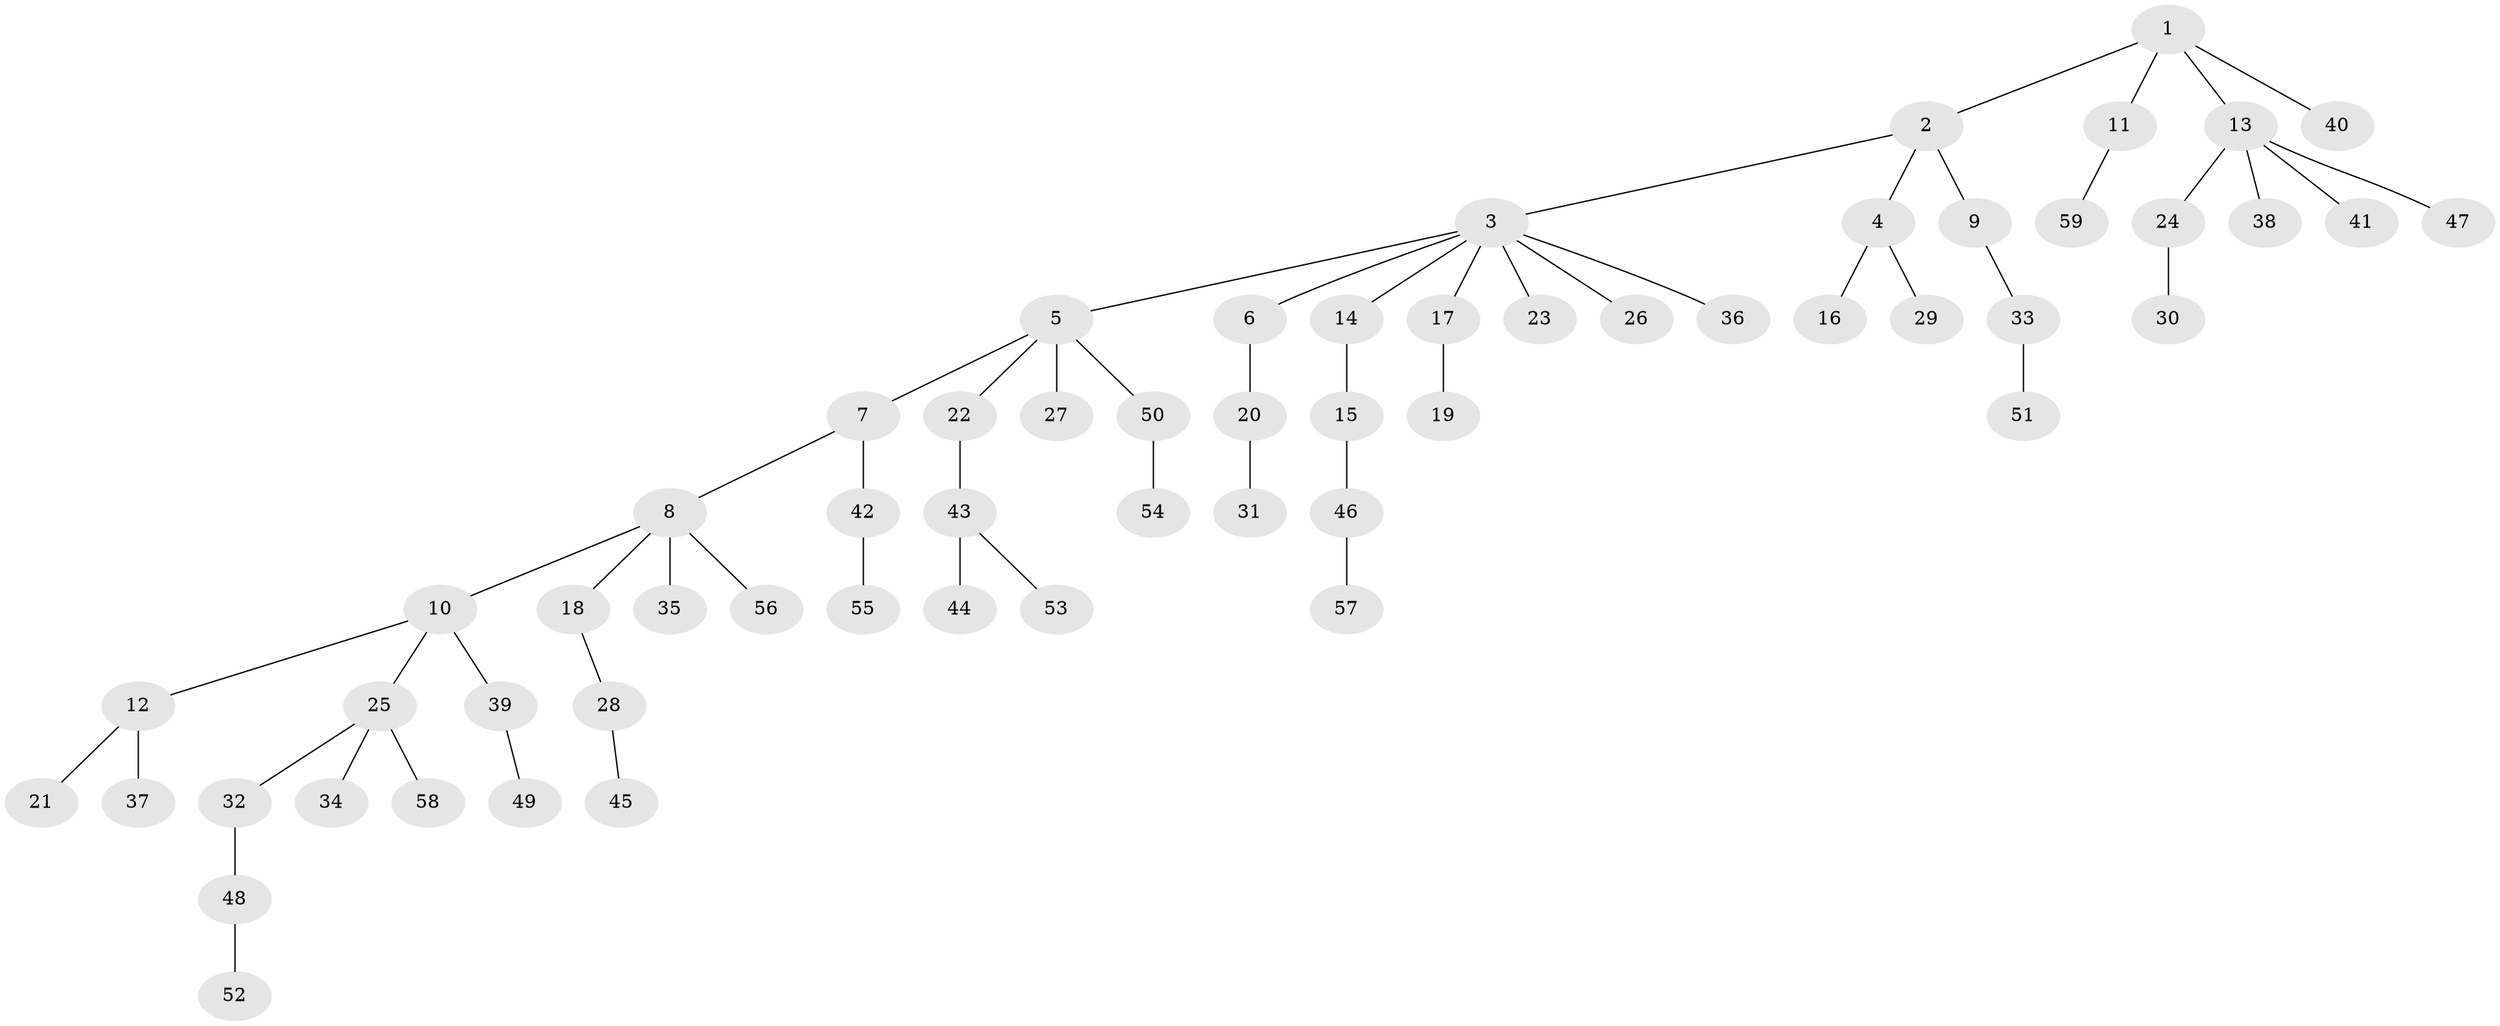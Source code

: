 // Generated by graph-tools (version 1.1) at 2025/02/03/09/25 03:02:31]
// undirected, 59 vertices, 58 edges
graph export_dot {
graph [start="1"]
  node [color=gray90,style=filled];
  1;
  2;
  3;
  4;
  5;
  6;
  7;
  8;
  9;
  10;
  11;
  12;
  13;
  14;
  15;
  16;
  17;
  18;
  19;
  20;
  21;
  22;
  23;
  24;
  25;
  26;
  27;
  28;
  29;
  30;
  31;
  32;
  33;
  34;
  35;
  36;
  37;
  38;
  39;
  40;
  41;
  42;
  43;
  44;
  45;
  46;
  47;
  48;
  49;
  50;
  51;
  52;
  53;
  54;
  55;
  56;
  57;
  58;
  59;
  1 -- 2;
  1 -- 11;
  1 -- 13;
  1 -- 40;
  2 -- 3;
  2 -- 4;
  2 -- 9;
  3 -- 5;
  3 -- 6;
  3 -- 14;
  3 -- 17;
  3 -- 23;
  3 -- 26;
  3 -- 36;
  4 -- 16;
  4 -- 29;
  5 -- 7;
  5 -- 22;
  5 -- 27;
  5 -- 50;
  6 -- 20;
  7 -- 8;
  7 -- 42;
  8 -- 10;
  8 -- 18;
  8 -- 35;
  8 -- 56;
  9 -- 33;
  10 -- 12;
  10 -- 25;
  10 -- 39;
  11 -- 59;
  12 -- 21;
  12 -- 37;
  13 -- 24;
  13 -- 38;
  13 -- 41;
  13 -- 47;
  14 -- 15;
  15 -- 46;
  17 -- 19;
  18 -- 28;
  20 -- 31;
  22 -- 43;
  24 -- 30;
  25 -- 32;
  25 -- 34;
  25 -- 58;
  28 -- 45;
  32 -- 48;
  33 -- 51;
  39 -- 49;
  42 -- 55;
  43 -- 44;
  43 -- 53;
  46 -- 57;
  48 -- 52;
  50 -- 54;
}
